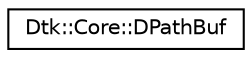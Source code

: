 digraph "类继承关系图"
{
  edge [fontname="Helvetica",fontsize="10",labelfontname="Helvetica",labelfontsize="10"];
  node [fontname="Helvetica",fontsize="10",shape=record];
  rankdir="LR";
  Node0 [label="Dtk::Core::DPathBuf",height=0.2,width=0.4,color="black", fillcolor="white", style="filled",URL="$class_dtk_1_1_core_1_1_d_path_buf.html",tooltip="Dtk::Core::DPathBuf是一个用于跨平台拼接路径的辅助类。 它能够方便的写出链式结构的路径拼接代码。 DPathB..."];
}
